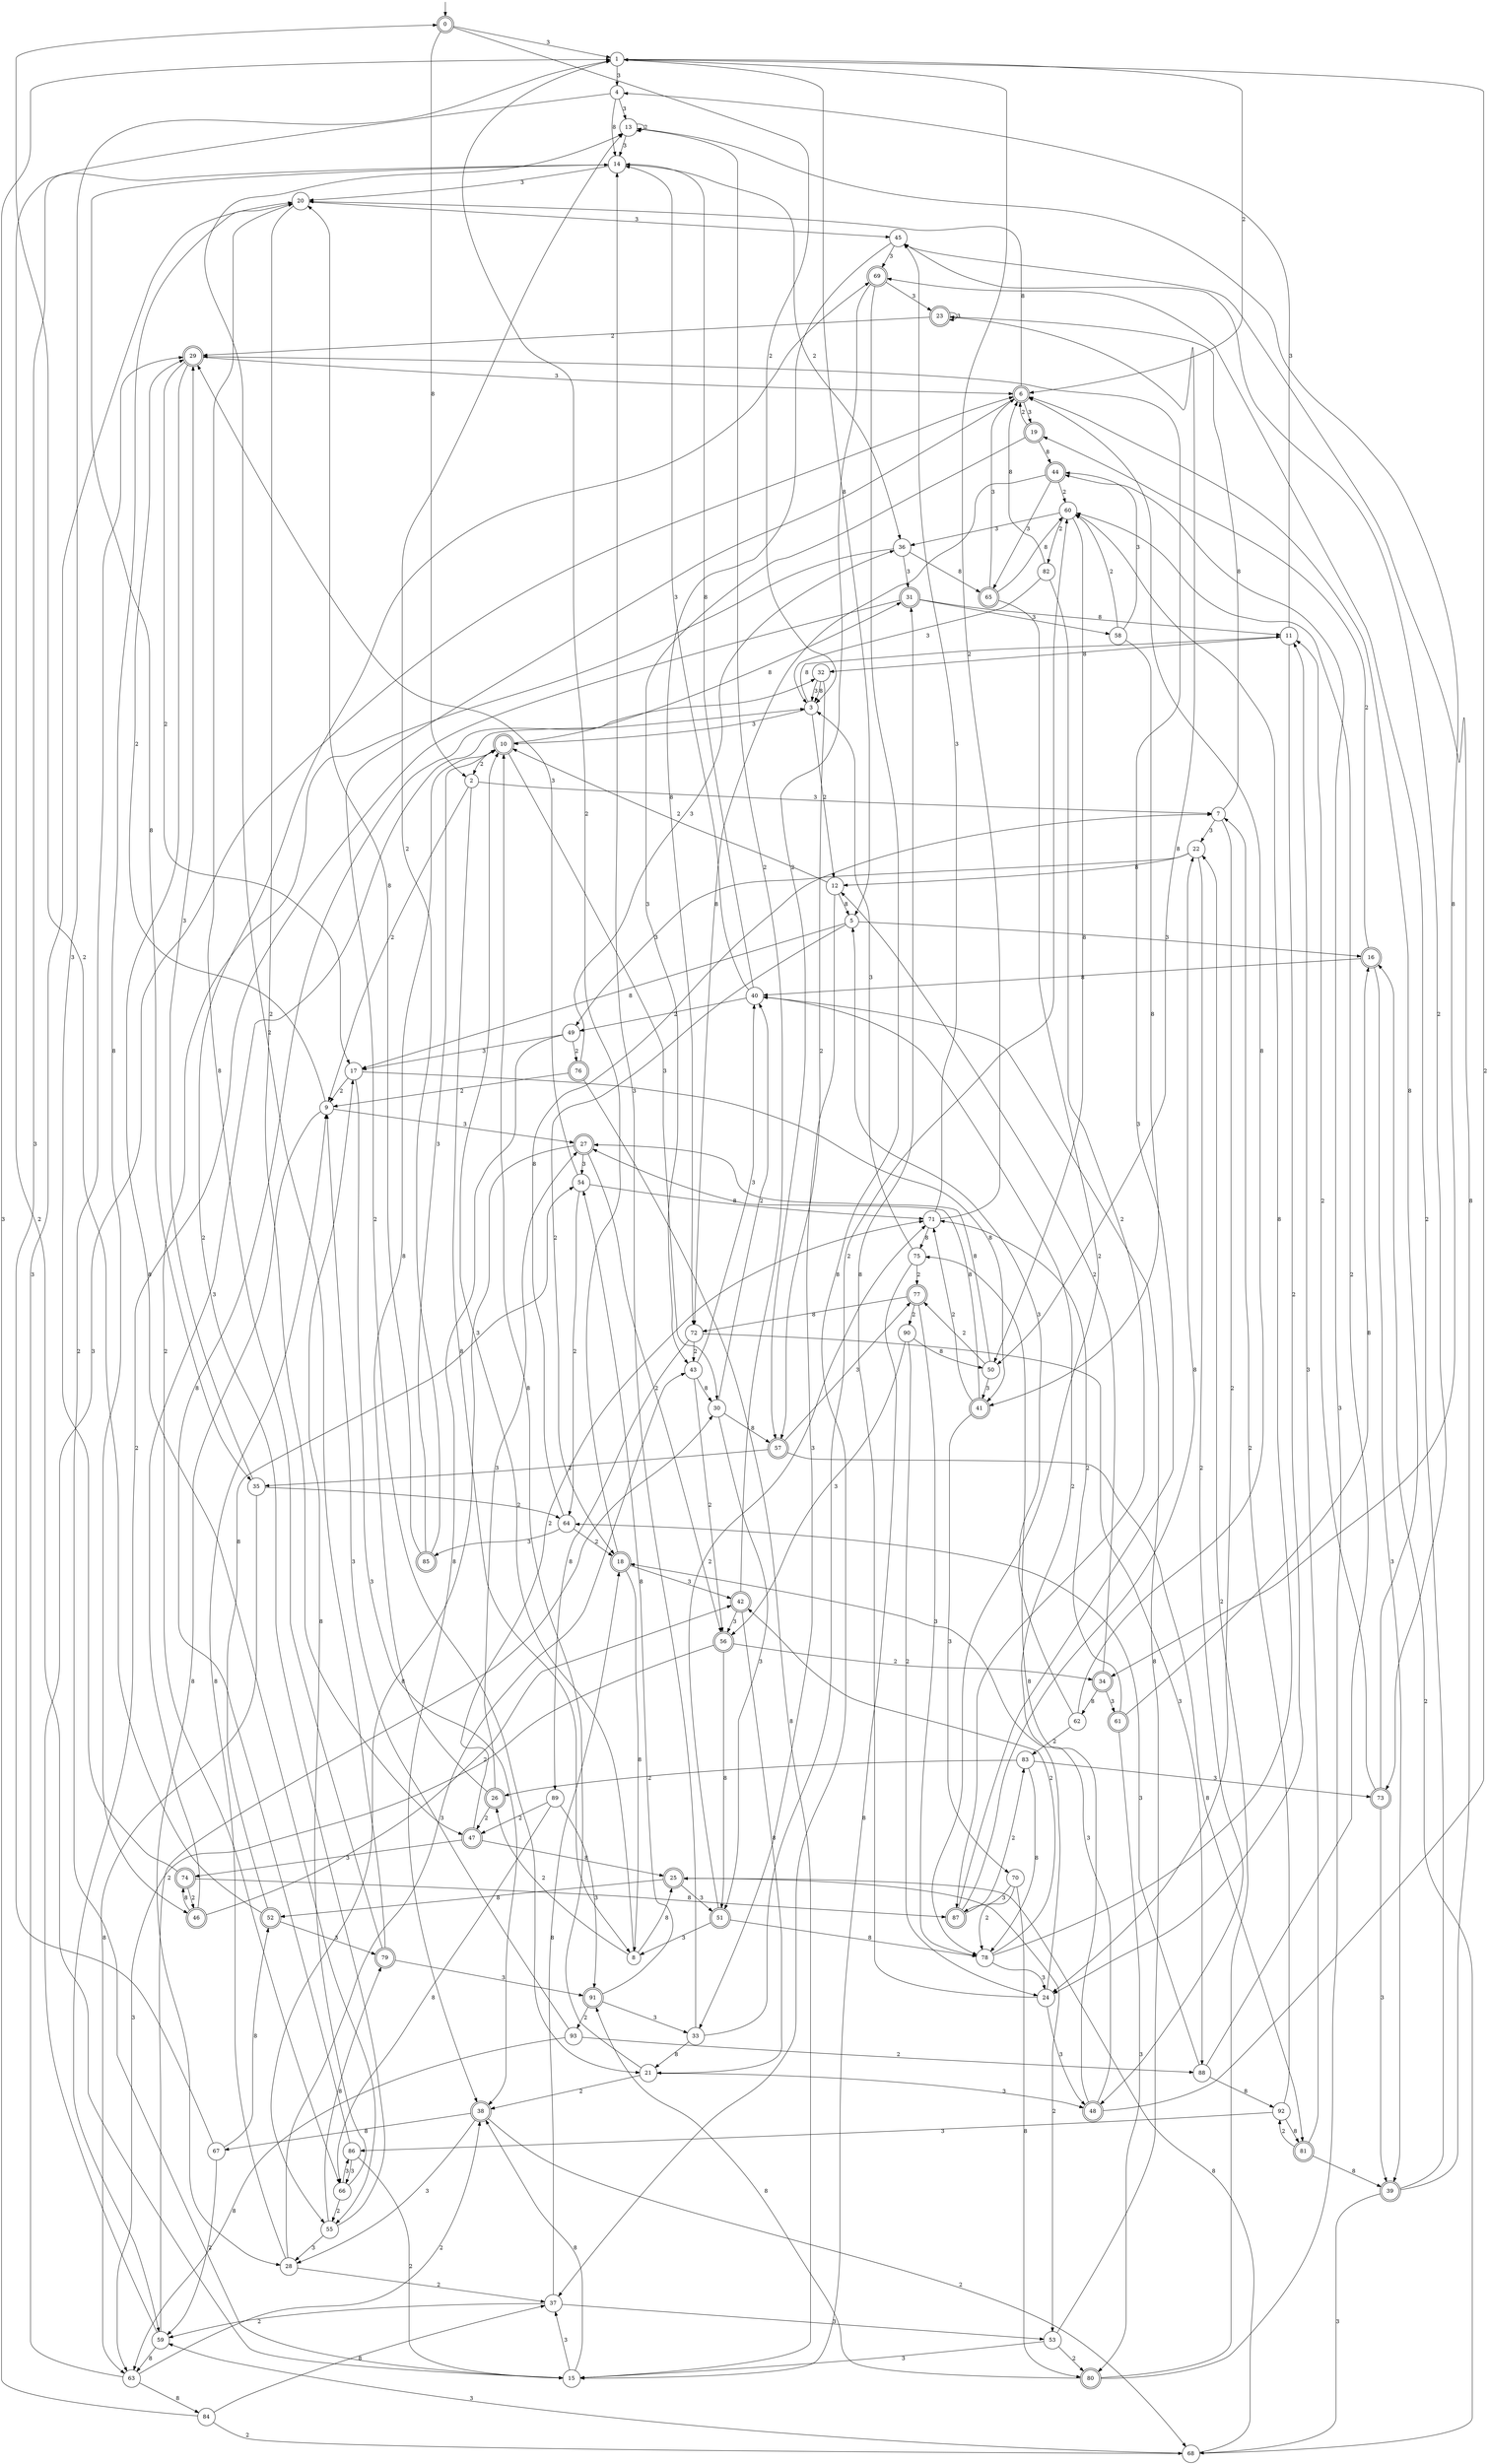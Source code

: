 digraph g {

	s0 [shape="doublecircle" label="0"];
	s1 [shape="circle" label="1"];
	s2 [shape="circle" label="2"];
	s3 [shape="circle" label="3"];
	s4 [shape="circle" label="4"];
	s5 [shape="circle" label="5"];
	s6 [shape="doublecircle" label="6"];
	s7 [shape="circle" label="7"];
	s8 [shape="circle" label="8"];
	s9 [shape="circle" label="9"];
	s10 [shape="doublecircle" label="10"];
	s11 [shape="circle" label="11"];
	s12 [shape="circle" label="12"];
	s13 [shape="circle" label="13"];
	s14 [shape="circle" label="14"];
	s15 [shape="circle" label="15"];
	s16 [shape="doublecircle" label="16"];
	s17 [shape="circle" label="17"];
	s18 [shape="doublecircle" label="18"];
	s19 [shape="doublecircle" label="19"];
	s20 [shape="circle" label="20"];
	s21 [shape="circle" label="21"];
	s22 [shape="circle" label="22"];
	s23 [shape="doublecircle" label="23"];
	s24 [shape="circle" label="24"];
	s25 [shape="doublecircle" label="25"];
	s26 [shape="doublecircle" label="26"];
	s27 [shape="doublecircle" label="27"];
	s28 [shape="circle" label="28"];
	s29 [shape="doublecircle" label="29"];
	s30 [shape="circle" label="30"];
	s31 [shape="doublecircle" label="31"];
	s32 [shape="circle" label="32"];
	s33 [shape="circle" label="33"];
	s34 [shape="doublecircle" label="34"];
	s35 [shape="circle" label="35"];
	s36 [shape="circle" label="36"];
	s37 [shape="circle" label="37"];
	s38 [shape="doublecircle" label="38"];
	s39 [shape="doublecircle" label="39"];
	s40 [shape="circle" label="40"];
	s41 [shape="doublecircle" label="41"];
	s42 [shape="doublecircle" label="42"];
	s43 [shape="circle" label="43"];
	s44 [shape="doublecircle" label="44"];
	s45 [shape="circle" label="45"];
	s46 [shape="doublecircle" label="46"];
	s47 [shape="doublecircle" label="47"];
	s48 [shape="doublecircle" label="48"];
	s49 [shape="circle" label="49"];
	s50 [shape="circle" label="50"];
	s51 [shape="doublecircle" label="51"];
	s52 [shape="doublecircle" label="52"];
	s53 [shape="circle" label="53"];
	s54 [shape="circle" label="54"];
	s55 [shape="circle" label="55"];
	s56 [shape="doublecircle" label="56"];
	s57 [shape="doublecircle" label="57"];
	s58 [shape="circle" label="58"];
	s59 [shape="circle" label="59"];
	s60 [shape="circle" label="60"];
	s61 [shape="doublecircle" label="61"];
	s62 [shape="circle" label="62"];
	s63 [shape="circle" label="63"];
	s64 [shape="circle" label="64"];
	s65 [shape="doublecircle" label="65"];
	s66 [shape="circle" label="66"];
	s67 [shape="circle" label="67"];
	s68 [shape="circle" label="68"];
	s69 [shape="doublecircle" label="69"];
	s70 [shape="circle" label="70"];
	s71 [shape="circle" label="71"];
	s72 [shape="circle" label="72"];
	s73 [shape="doublecircle" label="73"];
	s74 [shape="doublecircle" label="74"];
	s75 [shape="circle" label="75"];
	s76 [shape="doublecircle" label="76"];
	s77 [shape="doublecircle" label="77"];
	s78 [shape="circle" label="78"];
	s79 [shape="doublecircle" label="79"];
	s80 [shape="doublecircle" label="80"];
	s81 [shape="doublecircle" label="81"];
	s82 [shape="circle" label="82"];
	s83 [shape="circle" label="83"];
	s84 [shape="circle" label="84"];
	s85 [shape="doublecircle" label="85"];
	s86 [shape="circle" label="86"];
	s87 [shape="doublecircle" label="87"];
	s88 [shape="circle" label="88"];
	s89 [shape="circle" label="89"];
	s90 [shape="circle" label="90"];
	s91 [shape="doublecircle" label="91"];
	s92 [shape="circle" label="92"];
	s93 [shape="circle" label="93"];
	s0 -> s1 [label="3"];
	s0 -> s2 [label="8"];
	s0 -> s3 [label="2"];
	s1 -> s4 [label="3"];
	s1 -> s5 [label="8"];
	s1 -> s6 [label="2"];
	s2 -> s7 [label="3"];
	s2 -> s8 [label="8"];
	s2 -> s9 [label="2"];
	s3 -> s10 [label="3"];
	s3 -> s11 [label="8"];
	s3 -> s12 [label="2"];
	s4 -> s13 [label="3"];
	s4 -> s14 [label="8"];
	s4 -> s15 [label="2"];
	s5 -> s16 [label="3"];
	s5 -> s17 [label="8"];
	s5 -> s18 [label="2"];
	s6 -> s19 [label="3"];
	s6 -> s20 [label="8"];
	s6 -> s21 [label="2"];
	s7 -> s22 [label="3"];
	s7 -> s23 [label="8"];
	s7 -> s24 [label="2"];
	s8 -> s10 [label="3"];
	s8 -> s25 [label="8"];
	s8 -> s26 [label="2"];
	s9 -> s27 [label="3"];
	s9 -> s28 [label="8"];
	s9 -> s29 [label="2"];
	s10 -> s30 [label="3"];
	s10 -> s31 [label="8"];
	s10 -> s2 [label="2"];
	s11 -> s4 [label="3"];
	s11 -> s32 [label="8"];
	s11 -> s24 [label="2"];
	s12 -> s33 [label="3"];
	s12 -> s5 [label="8"];
	s12 -> s10 [label="2"];
	s13 -> s14 [label="3"];
	s13 -> s34 [label="8"];
	s13 -> s13 [label="2"];
	s14 -> s20 [label="3"];
	s14 -> s35 [label="8"];
	s14 -> s36 [label="2"];
	s15 -> s37 [label="3"];
	s15 -> s38 [label="8"];
	s15 -> s29 [label="2"];
	s16 -> s39 [label="3"];
	s16 -> s40 [label="8"];
	s16 -> s19 [label="2"];
	s17 -> s38 [label="3"];
	s17 -> s41 [label="8"];
	s17 -> s9 [label="2"];
	s18 -> s42 [label="3"];
	s18 -> s8 [label="8"];
	s18 -> s1 [label="2"];
	s19 -> s43 [label="3"];
	s19 -> s44 [label="8"];
	s19 -> s6 [label="2"];
	s20 -> s45 [label="3"];
	s20 -> s46 [label="8"];
	s20 -> s47 [label="2"];
	s21 -> s48 [label="3"];
	s21 -> s10 [label="8"];
	s21 -> s38 [label="2"];
	s22 -> s49 [label="3"];
	s22 -> s12 [label="8"];
	s22 -> s48 [label="2"];
	s23 -> s23 [label="3"];
	s23 -> s50 [label="8"];
	s23 -> s29 [label="2"];
	s24 -> s48 [label="3"];
	s24 -> s31 [label="8"];
	s24 -> s40 [label="2"];
	s25 -> s51 [label="3"];
	s25 -> s52 [label="8"];
	s25 -> s53 [label="2"];
	s26 -> s27 [label="3"];
	s26 -> s10 [label="8"];
	s26 -> s47 [label="2"];
	s27 -> s54 [label="3"];
	s27 -> s55 [label="8"];
	s27 -> s56 [label="2"];
	s28 -> s43 [label="3"];
	s28 -> s9 [label="8"];
	s28 -> s37 [label="2"];
	s29 -> s6 [label="3"];
	s29 -> s55 [label="8"];
	s29 -> s17 [label="2"];
	s30 -> s51 [label="3"];
	s30 -> s57 [label="8"];
	s30 -> s40 [label="2"];
	s31 -> s58 [label="3"];
	s31 -> s11 [label="8"];
	s31 -> s59 [label="2"];
	s32 -> s3 [label="3"];
	s32 -> s3 [label="8"];
	s32 -> s57 [label="2"];
	s33 -> s14 [label="3"];
	s33 -> s21 [label="8"];
	s33 -> s60 [label="2"];
	s34 -> s61 [label="3"];
	s34 -> s62 [label="8"];
	s34 -> s12 [label="2"];
	s35 -> s29 [label="3"];
	s35 -> s63 [label="8"];
	s35 -> s64 [label="2"];
	s36 -> s31 [label="3"];
	s36 -> s65 [label="8"];
	s36 -> s66 [label="2"];
	s37 -> s53 [label="3"];
	s37 -> s18 [label="8"];
	s37 -> s59 [label="2"];
	s38 -> s28 [label="3"];
	s38 -> s67 [label="8"];
	s38 -> s68 [label="2"];
	s39 -> s68 [label="3"];
	s39 -> s45 [label="8"];
	s39 -> s69 [label="2"];
	s40 -> s14 [label="3"];
	s40 -> s14 [label="8"];
	s40 -> s49 [label="2"];
	s41 -> s70 [label="3"];
	s41 -> s27 [label="8"];
	s41 -> s71 [label="2"];
	s42 -> s56 [label="3"];
	s42 -> s21 [label="8"];
	s42 -> s13 [label="2"];
	s43 -> s40 [label="3"];
	s43 -> s30 [label="8"];
	s43 -> s56 [label="2"];
	s44 -> s65 [label="3"];
	s44 -> s72 [label="8"];
	s44 -> s60 [label="2"];
	s45 -> s69 [label="3"];
	s45 -> s72 [label="8"];
	s45 -> s73 [label="2"];
	s46 -> s3 [label="3"];
	s46 -> s74 [label="8"];
	s46 -> s42 [label="2"];
	s47 -> s74 [label="3"];
	s47 -> s25 [label="8"];
	s47 -> s71 [label="2"];
	s48 -> s18 [label="3"];
	s48 -> s75 [label="8"];
	s48 -> s1 [label="2"];
	s49 -> s17 [label="3"];
	s49 -> s38 [label="8"];
	s49 -> s76 [label="2"];
	s50 -> s41 [label="3"];
	s50 -> s27 [label="8"];
	s50 -> s77 [label="2"];
	s51 -> s8 [label="3"];
	s51 -> s78 [label="8"];
	s51 -> s71 [label="2"];
	s52 -> s79 [label="3"];
	s52 -> s54 [label="8"];
	s52 -> s0 [label="2"];
	s53 -> s15 [label="3"];
	s53 -> s40 [label="8"];
	s53 -> s80 [label="2"];
	s54 -> s29 [label="3"];
	s54 -> s71 [label="8"];
	s54 -> s64 [label="2"];
	s55 -> s28 [label="3"];
	s55 -> s79 [label="8"];
	s55 -> s69 [label="2"];
	s56 -> s63 [label="3"];
	s56 -> s51 [label="8"];
	s56 -> s34 [label="2"];
	s57 -> s77 [label="3"];
	s57 -> s81 [label="8"];
	s57 -> s35 [label="2"];
	s58 -> s44 [label="3"];
	s58 -> s41 [label="8"];
	s58 -> s60 [label="2"];
	s59 -> s6 [label="3"];
	s59 -> s63 [label="8"];
	s59 -> s30 [label="2"];
	s60 -> s36 [label="3"];
	s60 -> s50 [label="8"];
	s60 -> s82 [label="2"];
	s61 -> s80 [label="3"];
	s61 -> s16 [label="8"];
	s61 -> s71 [label="2"];
	s62 -> s5 [label="3"];
	s62 -> s6 [label="8"];
	s62 -> s83 [label="2"];
	s63 -> s20 [label="3"];
	s63 -> s84 [label="8"];
	s63 -> s38 [label="2"];
	s64 -> s85 [label="3"];
	s64 -> s7 [label="8"];
	s64 -> s18 [label="2"];
	s65 -> s6 [label="3"];
	s65 -> s60 [label="8"];
	s65 -> s78 [label="2"];
	s66 -> s86 [label="3"];
	s66 -> s17 [label="8"];
	s66 -> s55 [label="2"];
	s67 -> s14 [label="3"];
	s67 -> s52 [label="8"];
	s67 -> s59 [label="2"];
	s68 -> s59 [label="3"];
	s68 -> s25 [label="8"];
	s68 -> s16 [label="2"];
	s69 -> s23 [label="3"];
	s69 -> s37 [label="8"];
	s69 -> s57 [label="2"];
	s70 -> s87 [label="3"];
	s70 -> s80 [label="8"];
	s70 -> s78 [label="2"];
	s71 -> s45 [label="3"];
	s71 -> s75 [label="8"];
	s71 -> s1 [label="2"];
	s72 -> s88 [label="3"];
	s72 -> s89 [label="8"];
	s72 -> s43 [label="2"];
	s73 -> s39 [label="3"];
	s73 -> s6 [label="8"];
	s73 -> s11 [label="2"];
	s74 -> s1 [label="3"];
	s74 -> s87 [label="8"];
	s74 -> s46 [label="2"];
	s75 -> s3 [label="3"];
	s75 -> s15 [label="8"];
	s75 -> s77 [label="2"];
	s76 -> s36 [label="3"];
	s76 -> s15 [label="8"];
	s76 -> s9 [label="2"];
	s77 -> s78 [label="3"];
	s77 -> s72 [label="8"];
	s77 -> s90 [label="2"];
	s78 -> s24 [label="3"];
	s78 -> s60 [label="8"];
	s78 -> s42 [label="2"];
	s79 -> s91 [label="3"];
	s79 -> s20 [label="8"];
	s79 -> s13 [label="2"];
	s80 -> s44 [label="3"];
	s80 -> s91 [label="8"];
	s80 -> s22 [label="2"];
	s81 -> s11 [label="3"];
	s81 -> s39 [label="8"];
	s81 -> s92 [label="2"];
	s82 -> s3 [label="3"];
	s82 -> s6 [label="8"];
	s82 -> s87 [label="2"];
	s83 -> s73 [label="3"];
	s83 -> s78 [label="8"];
	s83 -> s26 [label="2"];
	s84 -> s1 [label="3"];
	s84 -> s37 [label="8"];
	s84 -> s68 [label="2"];
	s85 -> s10 [label="3"];
	s85 -> s20 [label="8"];
	s85 -> s13 [label="2"];
	s86 -> s66 [label="3"];
	s86 -> s32 [label="8"];
	s86 -> s15 [label="2"];
	s87 -> s29 [label="3"];
	s87 -> s22 [label="8"];
	s87 -> s83 [label="2"];
	s88 -> s64 [label="3"];
	s88 -> s92 [label="8"];
	s88 -> s60 [label="2"];
	s89 -> s91 [label="3"];
	s89 -> s66 [label="8"];
	s89 -> s47 [label="2"];
	s90 -> s56 [label="3"];
	s90 -> s50 [label="8"];
	s90 -> s24 [label="2"];
	s91 -> s33 [label="3"];
	s91 -> s54 [label="8"];
	s91 -> s93 [label="2"];
	s92 -> s86 [label="3"];
	s92 -> s81 [label="8"];
	s92 -> s7 [label="2"];
	s93 -> s9 [label="3"];
	s93 -> s63 [label="8"];
	s93 -> s88 [label="2"];

__start0 [label="" shape="none" width="0" height="0"];
__start0 -> s0;

}

